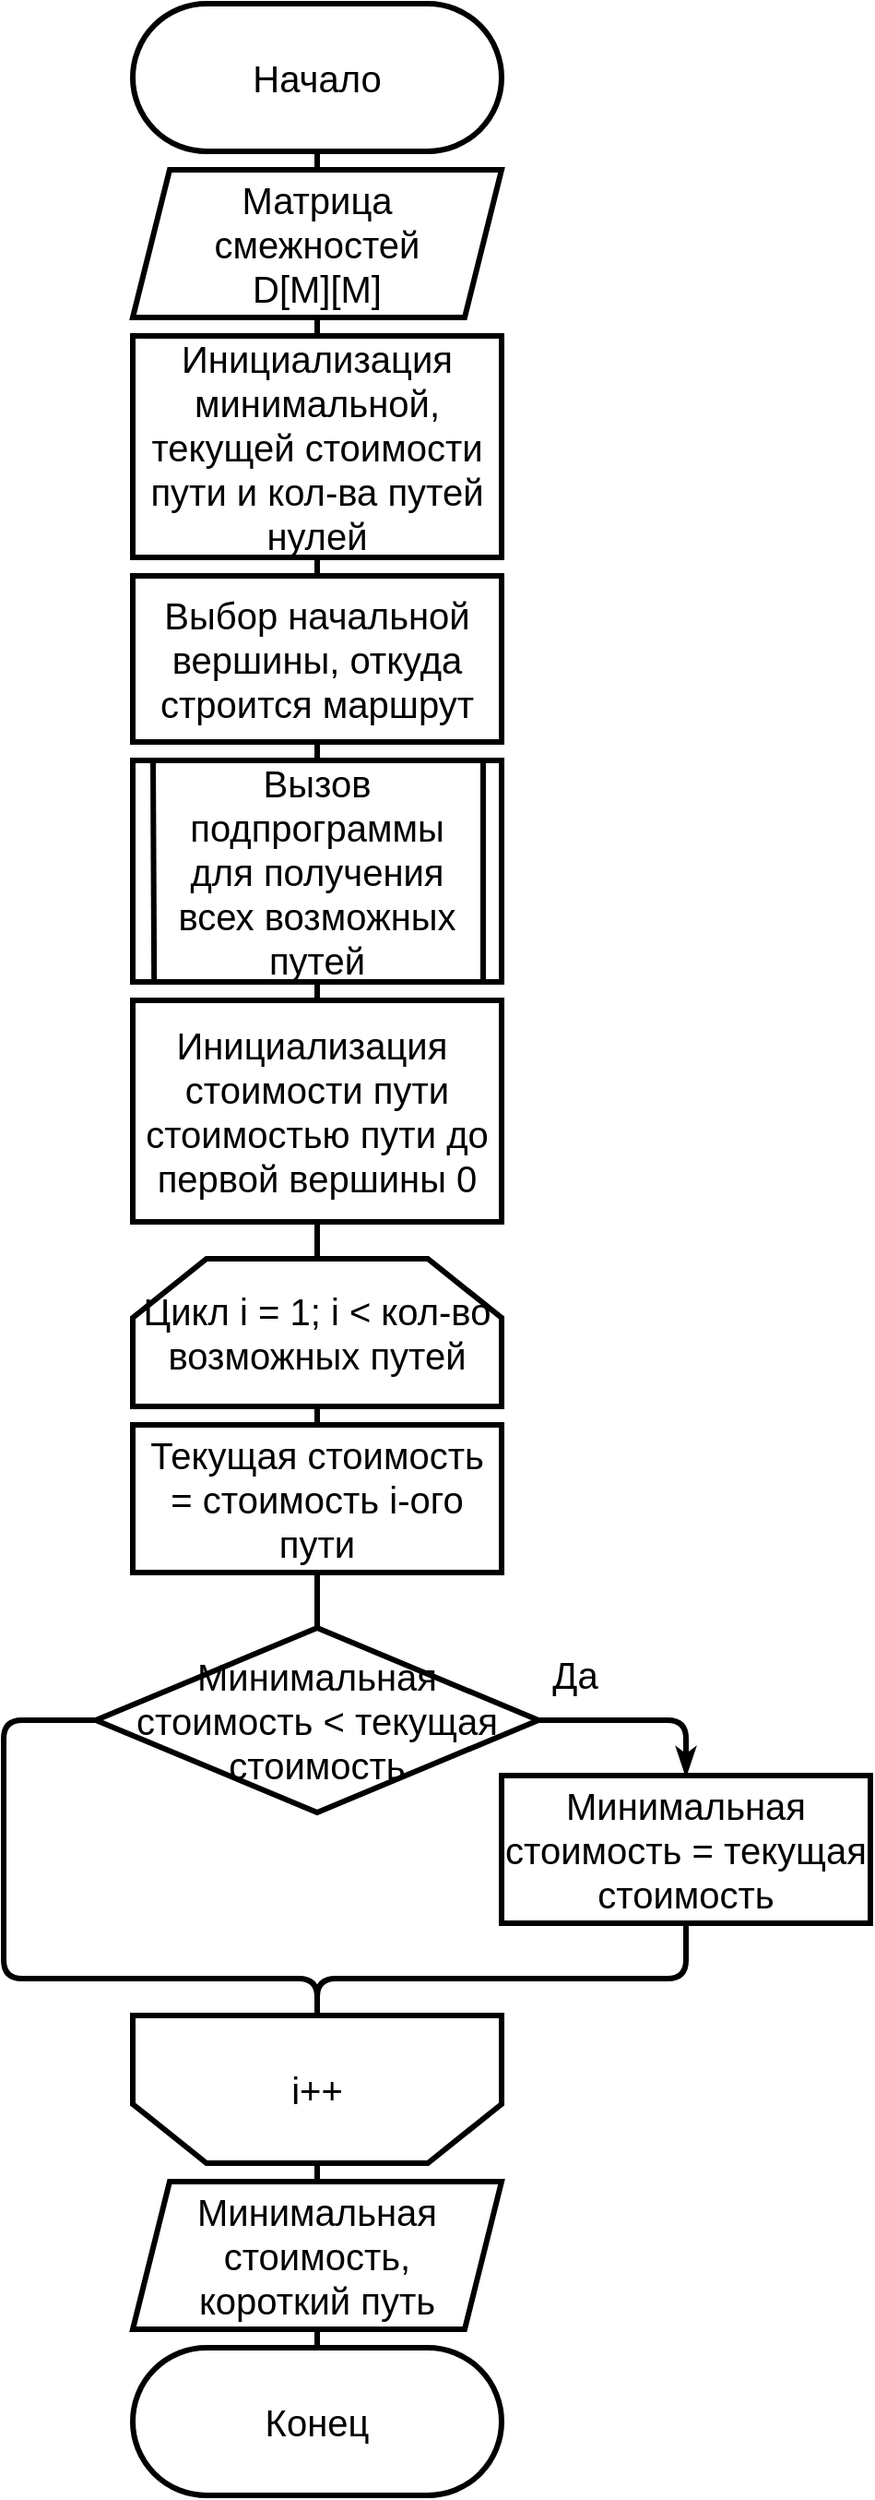 <mxfile>
    <diagram name="PoslAv" id="7ulJbNX_yPvanoYfNX1G">
        <mxGraphModel dx="1460" dy="1045" grid="1" gridSize="10" guides="1" tooltips="1" connect="1" arrows="1" fold="1" page="1" pageScale="1" pageWidth="827" pageHeight="1169" math="0" shadow="0">
            <root>
                <mxCell id="kp6pLIjXGNNMmy_xKE_i-0"/>
                <mxCell id="kp6pLIjXGNNMmy_xKE_i-1" parent="kp6pLIjXGNNMmy_xKE_i-0"/>
                <mxCell id="kp6pLIjXGNNMmy_xKE_i-2" style="edgeStyle=none;html=1;exitX=0.5;exitY=1;exitDx=0;exitDy=0;entryX=0.5;entryY=0;entryDx=0;entryDy=0;strokeWidth=3;endArrow=none;endFill=0;" parent="kp6pLIjXGNNMmy_xKE_i-1" source="kp6pLIjXGNNMmy_xKE_i-3" target="kp6pLIjXGNNMmy_xKE_i-6" edge="1">
                    <mxGeometry relative="1" as="geometry"/>
                </mxCell>
                <mxCell id="kp6pLIjXGNNMmy_xKE_i-3" value="&lt;font style=&quot;font-size: 20px&quot;&gt;Начало&lt;/font&gt;" style="rounded=1;whiteSpace=wrap;html=1;strokeWidth=3;arcSize=50;" parent="kp6pLIjXGNNMmy_xKE_i-1" vertex="1">
                    <mxGeometry x="90" y="30" width="200" height="80" as="geometry"/>
                </mxCell>
                <mxCell id="kp6pLIjXGNNMmy_xKE_i-4" value="&lt;font style=&quot;font-size: 20px&quot;&gt;Конец&lt;/font&gt;" style="rounded=1;whiteSpace=wrap;html=1;strokeWidth=3;arcSize=50;" parent="kp6pLIjXGNNMmy_xKE_i-1" vertex="1">
                    <mxGeometry x="90" y="1300" width="200" height="80" as="geometry"/>
                </mxCell>
                <mxCell id="kp6pLIjXGNNMmy_xKE_i-5" style="edgeStyle=none;html=1;exitX=0.5;exitY=1;exitDx=0;exitDy=0;endArrow=none;endFill=0;strokeWidth=3;" parent="kp6pLIjXGNNMmy_xKE_i-1" source="kp6pLIjXGNNMmy_xKE_i-6" edge="1">
                    <mxGeometry relative="1" as="geometry">
                        <mxPoint x="190" y="214" as="targetPoint"/>
                    </mxGeometry>
                </mxCell>
                <mxCell id="kp6pLIjXGNNMmy_xKE_i-6" value="&lt;span style=&quot;font-size: 20px&quot;&gt;Матрица смежностей&lt;br&gt;D[M][M]&lt;/span&gt;" style="shape=parallelogram;perimeter=parallelogramPerimeter;whiteSpace=wrap;html=1;fixedSize=1;strokeWidth=3;" parent="kp6pLIjXGNNMmy_xKE_i-1" vertex="1">
                    <mxGeometry x="90" y="120" width="200" height="80" as="geometry"/>
                </mxCell>
                <mxCell id="1GrA9ux8_eHwMuUke70H-17" style="edgeStyle=none;html=1;exitX=0.5;exitY=0;exitDx=0;exitDy=0;entryX=0.5;entryY=1;entryDx=0;entryDy=0;fontSize=20;endArrow=none;endFill=0;strokeWidth=3;" edge="1" parent="kp6pLIjXGNNMmy_xKE_i-1" source="kp6pLIjXGNNMmy_xKE_i-8" target="kp6pLIjXGNNMmy_xKE_i-10">
                    <mxGeometry relative="1" as="geometry"/>
                </mxCell>
                <mxCell id="kp6pLIjXGNNMmy_xKE_i-8" value="&lt;span style=&quot;font-size: 20px&quot;&gt;Текущая стоимость = стоимость i-ого пути&lt;/span&gt;" style="rounded=0;whiteSpace=wrap;html=1;strokeWidth=3;" parent="kp6pLIjXGNNMmy_xKE_i-1" vertex="1">
                    <mxGeometry x="90" y="800" width="200" height="80" as="geometry"/>
                </mxCell>
                <mxCell id="1GrA9ux8_eHwMuUke70H-10" style="edgeStyle=none;html=1;exitX=0.5;exitY=0;exitDx=0;exitDy=0;entryX=0.5;entryY=1;entryDx=0;entryDy=0;fontSize=20;strokeWidth=3;endArrow=none;endFill=0;" edge="1" parent="kp6pLIjXGNNMmy_xKE_i-1" source="kp6pLIjXGNNMmy_xKE_i-10" target="1GrA9ux8_eHwMuUke70H-7">
                    <mxGeometry relative="1" as="geometry"/>
                </mxCell>
                <mxCell id="kp6pLIjXGNNMmy_xKE_i-10" value="&lt;font style=&quot;font-size: 20px&quot;&gt;Цикл i = 1; i &amp;lt; кол-во возможных путей&lt;br&gt;&lt;/font&gt;" style="shape=loopLimit;whiteSpace=wrap;html=1;strokeWidth=3;size=40;" parent="kp6pLIjXGNNMmy_xKE_i-1" vertex="1">
                    <mxGeometry x="90" y="710" width="200" height="80" as="geometry"/>
                </mxCell>
                <mxCell id="kp6pLIjXGNNMmy_xKE_i-15" style="edgeStyle=none;html=1;exitX=0.5;exitY=1;exitDx=0;exitDy=0;entryX=0.5;entryY=0;entryDx=0;entryDy=0;endArrow=none;endFill=0;strokeWidth=3;" parent="kp6pLIjXGNNMmy_xKE_i-1" source="kp6pLIjXGNNMmy_xKE_i-16" target="kp6pLIjXGNNMmy_xKE_i-4" edge="1">
                    <mxGeometry relative="1" as="geometry"/>
                </mxCell>
                <mxCell id="kp6pLIjXGNNMmy_xKE_i-16" value="&lt;span style=&quot;font-size: 20px&quot;&gt;Минимальная стоимость,&lt;br&gt;короткий путь&lt;/span&gt;" style="shape=parallelogram;perimeter=parallelogramPerimeter;whiteSpace=wrap;html=1;fixedSize=1;strokeWidth=3;" parent="kp6pLIjXGNNMmy_xKE_i-1" vertex="1">
                    <mxGeometry x="90" y="1210" width="200" height="80" as="geometry"/>
                </mxCell>
                <mxCell id="kp6pLIjXGNNMmy_xKE_i-21" style="edgeStyle=none;html=1;exitX=0.5;exitY=0;exitDx=0;exitDy=0;endArrow=none;endFill=0;strokeWidth=3;" parent="kp6pLIjXGNNMmy_xKE_i-1" source="kp6pLIjXGNNMmy_xKE_i-22" edge="1" target="kp6pLIjXGNNMmy_xKE_i-16">
                    <mxGeometry relative="1" as="geometry">
                        <mxPoint x="190" y="1210.0" as="targetPoint"/>
                    </mxGeometry>
                </mxCell>
                <mxCell id="kp6pLIjXGNNMmy_xKE_i-22" value="&lt;font style=&quot;font-size: 20px&quot;&gt;&lt;br&gt;&lt;/font&gt;" style="shape=loopLimit;whiteSpace=wrap;html=1;strokeWidth=3;size=40;rotation=-180;" parent="kp6pLIjXGNNMmy_xKE_i-1" vertex="1">
                    <mxGeometry x="90" y="1120" width="200" height="80" as="geometry"/>
                </mxCell>
                <mxCell id="kp6pLIjXGNNMmy_xKE_i-23" value="&lt;font style=&quot;font-size: 20px&quot;&gt;i++&lt;/font&gt;" style="text;html=1;strokeColor=none;fillColor=none;align=center;verticalAlign=middle;whiteSpace=wrap;rounded=0;" parent="kp6pLIjXGNNMmy_xKE_i-1" vertex="1">
                    <mxGeometry x="170" y="1150" width="40" height="20" as="geometry"/>
                </mxCell>
                <mxCell id="kp6pLIjXGNNMmy_xKE_i-26" value="&lt;font style=&quot;font-size: 20px&quot;&gt;Инициализация минимальной, текущей стоимости пути и кол-ва путей нулей&lt;/font&gt;" style="rounded=0;whiteSpace=wrap;html=1;strokeWidth=3;" parent="kp6pLIjXGNNMmy_xKE_i-1" vertex="1">
                    <mxGeometry x="90" y="210" width="200" height="120" as="geometry"/>
                </mxCell>
                <mxCell id="1GrA9ux8_eHwMuUke70H-21" style="edgeStyle=none;html=1;exitX=0.5;exitY=1;exitDx=0;exitDy=0;fontSize=20;endArrow=none;endFill=0;strokeWidth=3;entryX=0.5;entryY=1;entryDx=0;entryDy=0;" edge="1" parent="kp6pLIjXGNNMmy_xKE_i-1" source="kp6pLIjXGNNMmy_xKE_i-28" target="kp6pLIjXGNNMmy_xKE_i-22">
                    <mxGeometry relative="1" as="geometry">
                        <mxPoint x="190" y="1100" as="targetPoint"/>
                        <Array as="points">
                            <mxPoint x="390" y="1100"/>
                            <mxPoint x="190" y="1100"/>
                        </Array>
                    </mxGeometry>
                </mxCell>
                <mxCell id="kp6pLIjXGNNMmy_xKE_i-28" value="&lt;span style=&quot;font-size: 20px&quot;&gt;Минимальная стоимость = текущая стоимость&lt;br&gt;&lt;/span&gt;" style="rounded=0;whiteSpace=wrap;html=1;strokeWidth=3;" parent="kp6pLIjXGNNMmy_xKE_i-1" vertex="1">
                    <mxGeometry x="290" y="990" width="200" height="80" as="geometry"/>
                </mxCell>
                <mxCell id="1GrA9ux8_eHwMuUke70H-11" style="edgeStyle=none;html=1;exitX=0.5;exitY=0;exitDx=0;exitDy=0;entryX=0.5;entryY=1;entryDx=0;entryDy=0;fontSize=20;endArrow=none;endFill=0;strokeWidth=3;" edge="1" parent="kp6pLIjXGNNMmy_xKE_i-1" source="1GrA9ux8_eHwMuUke70H-0" target="kp6pLIjXGNNMmy_xKE_i-26">
                    <mxGeometry relative="1" as="geometry"/>
                </mxCell>
                <mxCell id="1GrA9ux8_eHwMuUke70H-12" style="edgeStyle=none;html=1;exitX=0.5;exitY=1;exitDx=0;exitDy=0;entryX=0.5;entryY=0;entryDx=0;entryDy=0;fontSize=20;endArrow=none;endFill=0;strokeWidth=3;" edge="1" parent="kp6pLIjXGNNMmy_xKE_i-1" source="1GrA9ux8_eHwMuUke70H-0" target="1GrA9ux8_eHwMuUke70H-1">
                    <mxGeometry relative="1" as="geometry"/>
                </mxCell>
                <mxCell id="1GrA9ux8_eHwMuUke70H-0" value="&lt;font style=&quot;font-size: 20px&quot;&gt;Выбор начальной вершины, откуда строится маршрут&lt;/font&gt;" style="rounded=0;whiteSpace=wrap;html=1;strokeWidth=3;" vertex="1" parent="kp6pLIjXGNNMmy_xKE_i-1">
                    <mxGeometry x="90" y="340" width="200" height="90" as="geometry"/>
                </mxCell>
                <mxCell id="1GrA9ux8_eHwMuUke70H-6" value="" style="group" vertex="1" connectable="0" parent="kp6pLIjXGNNMmy_xKE_i-1">
                    <mxGeometry x="90" y="440" width="200" height="120" as="geometry"/>
                </mxCell>
                <mxCell id="1GrA9ux8_eHwMuUke70H-1" value="&lt;font style=&quot;font-size: 20px&quot;&gt;Вызов подпрограммы &lt;br&gt;для получения &lt;br&gt;всех возможных путей&lt;br&gt;&lt;/font&gt;" style="rounded=0;whiteSpace=wrap;html=1;strokeWidth=3;" vertex="1" parent="1GrA9ux8_eHwMuUke70H-6">
                    <mxGeometry width="200" height="120" as="geometry"/>
                </mxCell>
                <mxCell id="1GrA9ux8_eHwMuUke70H-3" value="" style="endArrow=none;html=1;fontSize=20;strokeWidth=3;exitX=0.95;exitY=1.008;exitDx=0;exitDy=0;exitPerimeter=0;" edge="1" parent="1GrA9ux8_eHwMuUke70H-6" source="1GrA9ux8_eHwMuUke70H-1">
                    <mxGeometry width="50" height="50" relative="1" as="geometry">
                        <mxPoint x="190" y="95.5" as="sourcePoint"/>
                        <mxPoint x="190" as="targetPoint"/>
                    </mxGeometry>
                </mxCell>
                <mxCell id="1GrA9ux8_eHwMuUke70H-4" value="" style="endArrow=none;html=1;fontSize=20;strokeWidth=3;exitX=0.058;exitY=1.004;exitDx=0;exitDy=0;exitPerimeter=0;" edge="1" parent="1GrA9ux8_eHwMuUke70H-6" source="1GrA9ux8_eHwMuUke70H-1">
                    <mxGeometry width="50" height="50" relative="1" as="geometry">
                        <mxPoint x="10.0" y="116.78" as="sourcePoint"/>
                        <mxPoint x="11" as="targetPoint"/>
                    </mxGeometry>
                </mxCell>
                <mxCell id="1GrA9ux8_eHwMuUke70H-7" value="&lt;font style=&quot;font-size: 20px&quot;&gt;Инициализация&amp;nbsp; стоимости пути стоимостью пути до первой вершины 0&lt;/font&gt;" style="rounded=0;whiteSpace=wrap;html=1;strokeWidth=3;" vertex="1" parent="kp6pLIjXGNNMmy_xKE_i-1">
                    <mxGeometry x="90" y="570" width="200" height="120" as="geometry"/>
                </mxCell>
                <mxCell id="1GrA9ux8_eHwMuUke70H-13" style="edgeStyle=none;html=1;exitX=0.5;exitY=1;exitDx=0;exitDy=0;entryX=0.5;entryY=0;entryDx=0;entryDy=0;fontSize=20;endArrow=none;endFill=0;strokeWidth=3;" edge="1" parent="kp6pLIjXGNNMmy_xKE_i-1" source="1GrA9ux8_eHwMuUke70H-1" target="1GrA9ux8_eHwMuUke70H-7">
                    <mxGeometry relative="1" as="geometry"/>
                </mxCell>
                <mxCell id="1GrA9ux8_eHwMuUke70H-19" style="edgeStyle=none;html=1;exitX=1;exitY=0.5;exitDx=0;exitDy=0;entryX=0.5;entryY=0;entryDx=0;entryDy=0;fontSize=20;endArrow=classicThin;endFill=1;strokeWidth=3;" edge="1" parent="kp6pLIjXGNNMmy_xKE_i-1" source="1GrA9ux8_eHwMuUke70H-14" target="kp6pLIjXGNNMmy_xKE_i-28">
                    <mxGeometry relative="1" as="geometry">
                        <Array as="points">
                            <mxPoint x="390" y="960"/>
                        </Array>
                    </mxGeometry>
                </mxCell>
                <mxCell id="1GrA9ux8_eHwMuUke70H-20" style="edgeStyle=none;html=1;exitX=0;exitY=0.5;exitDx=0;exitDy=0;fontSize=20;endArrow=none;endFill=0;strokeWidth=3;entryX=0.5;entryY=1;entryDx=0;entryDy=0;" edge="1" parent="kp6pLIjXGNNMmy_xKE_i-1" source="1GrA9ux8_eHwMuUke70H-14" target="kp6pLIjXGNNMmy_xKE_i-22">
                    <mxGeometry relative="1" as="geometry">
                        <mxPoint x="190" y="1080" as="targetPoint"/>
                        <Array as="points">
                            <mxPoint x="20" y="960"/>
                            <mxPoint x="20" y="1100"/>
                            <mxPoint x="190" y="1100"/>
                        </Array>
                    </mxGeometry>
                </mxCell>
                <mxCell id="1GrA9ux8_eHwMuUke70H-23" style="edgeStyle=none;html=1;exitX=0.5;exitY=0;exitDx=0;exitDy=0;entryX=0.5;entryY=1;entryDx=0;entryDy=0;fontSize=20;endArrow=none;endFill=0;strokeWidth=3;" edge="1" parent="kp6pLIjXGNNMmy_xKE_i-1" source="1GrA9ux8_eHwMuUke70H-14" target="kp6pLIjXGNNMmy_xKE_i-8">
                    <mxGeometry relative="1" as="geometry"/>
                </mxCell>
                <mxCell id="1GrA9ux8_eHwMuUke70H-14" value="&lt;span&gt;Минимальная &lt;br&gt;стоимость &amp;lt; текущая стоимость&lt;/span&gt;" style="rhombus;whiteSpace=wrap;html=1;fontSize=20;strokeWidth=3;" vertex="1" parent="kp6pLIjXGNNMmy_xKE_i-1">
                    <mxGeometry x="70" y="910" width="240" height="100" as="geometry"/>
                </mxCell>
                <mxCell id="1GrA9ux8_eHwMuUke70H-22" value="Да" style="text;html=1;strokeColor=none;fillColor=none;align=center;verticalAlign=middle;whiteSpace=wrap;rounded=0;fontSize=20;" vertex="1" parent="kp6pLIjXGNNMmy_xKE_i-1">
                    <mxGeometry x="300" y="920" width="60" height="30" as="geometry"/>
                </mxCell>
            </root>
        </mxGraphModel>
    </diagram>
    <diagram name="Myravs" id="b8go124XqZGO7kMyhp2V">
        <mxGraphModel dx="1460" dy="1045" grid="1" gridSize="10" guides="1" tooltips="1" connect="1" arrows="1" fold="1" page="1" pageScale="1" pageWidth="827" pageHeight="1169" math="0" shadow="0">
            <root>
                <mxCell id="LENq8GOz1p6ndR6-8FsJ-0"/>
                <mxCell id="LENq8GOz1p6ndR6-8FsJ-1" parent="LENq8GOz1p6ndR6-8FsJ-0"/>
                <mxCell id="LENq8GOz1p6ndR6-8FsJ-2" style="edgeStyle=none;html=1;exitX=0.5;exitY=1;exitDx=0;exitDy=0;entryX=0.5;entryY=0;entryDx=0;entryDy=0;strokeWidth=3;endArrow=none;endFill=0;" edge="1" parent="LENq8GOz1p6ndR6-8FsJ-1" source="LENq8GOz1p6ndR6-8FsJ-3" target="LENq8GOz1p6ndR6-8FsJ-6">
                    <mxGeometry relative="1" as="geometry"/>
                </mxCell>
                <mxCell id="LENq8GOz1p6ndR6-8FsJ-3" value="&lt;font style=&quot;font-size: 20px&quot;&gt;Начало&lt;/font&gt;" style="rounded=1;whiteSpace=wrap;html=1;strokeWidth=3;arcSize=50;" vertex="1" parent="LENq8GOz1p6ndR6-8FsJ-1">
                    <mxGeometry x="90" y="30" width="200" height="80" as="geometry"/>
                </mxCell>
                <mxCell id="LENq8GOz1p6ndR6-8FsJ-4" value="&lt;font style=&quot;font-size: 20px&quot;&gt;Конец&lt;/font&gt;" style="rounded=1;whiteSpace=wrap;html=1;strokeWidth=3;arcSize=50;" vertex="1" parent="LENq8GOz1p6ndR6-8FsJ-1">
                    <mxGeometry x="90" y="1690" width="200" height="80" as="geometry"/>
                </mxCell>
                <mxCell id="LENq8GOz1p6ndR6-8FsJ-41" style="edgeStyle=none;html=1;exitX=0.5;exitY=1;exitDx=0;exitDy=0;entryX=0.5;entryY=0;entryDx=0;entryDy=0;fontSize=20;endArrow=none;endFill=0;strokeWidth=3;" edge="1" parent="LENq8GOz1p6ndR6-8FsJ-1" source="LENq8GOz1p6ndR6-8FsJ-6" target="LENq8GOz1p6ndR6-8FsJ-23">
                    <mxGeometry relative="1" as="geometry"/>
                </mxCell>
                <mxCell id="LENq8GOz1p6ndR6-8FsJ-6" value="&lt;span style=&quot;font-size: 20px&quot;&gt;Матрица смежностей&lt;br&gt;D[M][M]&lt;/span&gt;" style="shape=parallelogram;perimeter=parallelogramPerimeter;whiteSpace=wrap;html=1;fixedSize=1;strokeWidth=3;" vertex="1" parent="LENq8GOz1p6ndR6-8FsJ-1">
                    <mxGeometry x="90" y="120" width="200" height="80" as="geometry"/>
                </mxCell>
                <mxCell id="LENq8GOz1p6ndR6-8FsJ-72" style="edgeStyle=none;html=1;exitX=0.5;exitY=1;exitDx=0;exitDy=0;fontSize=20;endArrow=none;endFill=0;strokeWidth=3;" edge="1" parent="LENq8GOz1p6ndR6-8FsJ-1" source="LENq8GOz1p6ndR6-8FsJ-10" target="LENq8GOz1p6ndR6-8FsJ-58">
                    <mxGeometry relative="1" as="geometry"/>
                </mxCell>
                <mxCell id="LENq8GOz1p6ndR6-8FsJ-10" value="&lt;font style=&quot;font-size: 20px&quot;&gt;Цикл j=0;j&amp;lt; &lt;br&gt;(кол-во городов-1)&lt;br&gt;&lt;/font&gt;" style="shape=loopLimit;whiteSpace=wrap;html=1;strokeWidth=3;size=40;" vertex="1" parent="LENq8GOz1p6ndR6-8FsJ-1">
                    <mxGeometry x="90" y="650" width="200" height="80" as="geometry"/>
                </mxCell>
                <mxCell id="LENq8GOz1p6ndR6-8FsJ-11" style="edgeStyle=none;html=1;exitX=0.5;exitY=1;exitDx=0;exitDy=0;entryX=0.5;entryY=0;entryDx=0;entryDy=0;endArrow=none;endFill=0;strokeWidth=3;" edge="1" parent="LENq8GOz1p6ndR6-8FsJ-1" source="LENq8GOz1p6ndR6-8FsJ-12" target="LENq8GOz1p6ndR6-8FsJ-4">
                    <mxGeometry relative="1" as="geometry"/>
                </mxCell>
                <mxCell id="LENq8GOz1p6ndR6-8FsJ-12" value="&lt;span style=&quot;font-size: 20px&quot;&gt;Минимальная стоимость,&lt;br&gt;короткий путь&lt;/span&gt;" style="shape=parallelogram;perimeter=parallelogramPerimeter;whiteSpace=wrap;html=1;fixedSize=1;strokeWidth=3;" vertex="1" parent="LENq8GOz1p6ndR6-8FsJ-1">
                    <mxGeometry x="90" y="1600" width="200" height="80" as="geometry"/>
                </mxCell>
                <mxCell id="LENq8GOz1p6ndR6-8FsJ-13" style="edgeStyle=none;html=1;exitX=0.5;exitY=0;exitDx=0;exitDy=0;endArrow=none;endFill=0;strokeWidth=3;" edge="1" parent="LENq8GOz1p6ndR6-8FsJ-1" source="LENq8GOz1p6ndR6-8FsJ-14" target="LENq8GOz1p6ndR6-8FsJ-12">
                    <mxGeometry relative="1" as="geometry">
                        <mxPoint x="190" y="1380.0" as="targetPoint"/>
                    </mxGeometry>
                </mxCell>
                <mxCell id="LENq8GOz1p6ndR6-8FsJ-14" value="&lt;font style=&quot;font-size: 20px&quot;&gt;&lt;br&gt;&lt;/font&gt;" style="shape=loopLimit;whiteSpace=wrap;html=1;strokeWidth=3;size=40;rotation=-180;" vertex="1" parent="LENq8GOz1p6ndR6-8FsJ-1">
                    <mxGeometry x="90" y="1290" width="200" height="80" as="geometry"/>
                </mxCell>
                <mxCell id="LENq8GOz1p6ndR6-8FsJ-15" value="&lt;font style=&quot;font-size: 20px&quot;&gt;k++&lt;/font&gt;" style="text;html=1;strokeColor=none;fillColor=none;align=center;verticalAlign=middle;whiteSpace=wrap;rounded=0;" vertex="1" parent="LENq8GOz1p6ndR6-8FsJ-1">
                    <mxGeometry x="170" y="1320" width="40" height="20" as="geometry"/>
                </mxCell>
                <mxCell id="LENq8GOz1p6ndR6-8FsJ-82" style="edgeStyle=none;html=1;exitX=0.5;exitY=1;exitDx=0;exitDy=0;entryX=0.5;entryY=1;entryDx=0;entryDy=0;fontSize=20;endArrow=none;endFill=0;strokeWidth=3;" edge="1" parent="LENq8GOz1p6ndR6-8FsJ-1" source="LENq8GOz1p6ndR6-8FsJ-18" target="LENq8GOz1p6ndR6-8FsJ-14">
                    <mxGeometry relative="1" as="geometry">
                        <Array as="points">
                            <mxPoint x="390" y="1280"/>
                            <mxPoint x="190" y="1280"/>
                        </Array>
                    </mxGeometry>
                </mxCell>
                <mxCell id="LENq8GOz1p6ndR6-8FsJ-18" value="&lt;span style=&quot;font-size: 20px&quot;&gt;Минимальная стоимость = текущая стоимость&lt;br&gt;&lt;/span&gt;" style="rounded=0;whiteSpace=wrap;html=1;strokeWidth=3;" vertex="1" parent="LENq8GOz1p6ndR6-8FsJ-1">
                    <mxGeometry x="290" y="1170" width="200" height="80" as="geometry"/>
                </mxCell>
                <mxCell id="LENq8GOz1p6ndR6-8FsJ-22" value="" style="group" vertex="1" connectable="0" parent="LENq8GOz1p6ndR6-8FsJ-1">
                    <mxGeometry x="90" y="210" width="200" height="120" as="geometry"/>
                </mxCell>
                <mxCell id="LENq8GOz1p6ndR6-8FsJ-23" value="&lt;font style=&quot;font-size: 20px&quot;&gt;Вызов подпрограммы &lt;br&gt;инициализации среды (alpha, betta, p, q, Tao(феромон))&lt;br&gt;&lt;/font&gt;" style="rounded=0;whiteSpace=wrap;html=1;strokeWidth=3;" vertex="1" parent="LENq8GOz1p6ndR6-8FsJ-22">
                    <mxGeometry width="200" height="120" as="geometry"/>
                </mxCell>
                <mxCell id="LENq8GOz1p6ndR6-8FsJ-24" value="" style="endArrow=none;html=1;fontSize=20;strokeWidth=3;exitX=0.95;exitY=1.008;exitDx=0;exitDy=0;exitPerimeter=0;" edge="1" parent="LENq8GOz1p6ndR6-8FsJ-22" source="LENq8GOz1p6ndR6-8FsJ-23">
                    <mxGeometry width="50" height="50" relative="1" as="geometry">
                        <mxPoint x="190" y="95.5" as="sourcePoint"/>
                        <mxPoint x="190" as="targetPoint"/>
                    </mxGeometry>
                </mxCell>
                <mxCell id="LENq8GOz1p6ndR6-8FsJ-25" value="" style="endArrow=none;html=1;fontSize=20;strokeWidth=3;exitX=0.058;exitY=1.004;exitDx=0;exitDy=0;exitPerimeter=0;" edge="1" parent="LENq8GOz1p6ndR6-8FsJ-22" source="LENq8GOz1p6ndR6-8FsJ-23">
                    <mxGeometry width="50" height="50" relative="1" as="geometry">
                        <mxPoint x="10.0" y="116.78" as="sourcePoint"/>
                        <mxPoint x="11" as="targetPoint"/>
                    </mxGeometry>
                </mxCell>
                <mxCell id="LENq8GOz1p6ndR6-8FsJ-30" style="edgeStyle=none;html=1;exitX=0.5;exitY=0;exitDx=0;exitDy=0;entryX=0.5;entryY=1;entryDx=0;entryDy=0;fontSize=20;endArrow=none;endFill=0;strokeWidth=3;" edge="1" parent="LENq8GOz1p6ndR6-8FsJ-1" source="LENq8GOz1p6ndR6-8FsJ-31">
                    <mxGeometry relative="1" as="geometry">
                        <mxPoint x="190" y="1080" as="targetPoint"/>
                    </mxGeometry>
                </mxCell>
                <mxCell id="LENq8GOz1p6ndR6-8FsJ-81" style="edgeStyle=none;html=1;exitX=1;exitY=0.5;exitDx=0;exitDy=0;entryX=0.5;entryY=0;entryDx=0;entryDy=0;fontSize=20;endArrow=none;endFill=0;strokeWidth=3;" edge="1" parent="LENq8GOz1p6ndR6-8FsJ-1" source="LENq8GOz1p6ndR6-8FsJ-31" target="LENq8GOz1p6ndR6-8FsJ-18">
                    <mxGeometry relative="1" as="geometry">
                        <Array as="points">
                            <mxPoint x="390" y="1140"/>
                        </Array>
                    </mxGeometry>
                </mxCell>
                <mxCell id="LENq8GOz1p6ndR6-8FsJ-83" style="edgeStyle=none;html=1;exitX=0;exitY=0.5;exitDx=0;exitDy=0;entryX=0.5;entryY=1;entryDx=0;entryDy=0;fontSize=20;endArrow=none;endFill=0;strokeWidth=3;" edge="1" parent="LENq8GOz1p6ndR6-8FsJ-1" source="LENq8GOz1p6ndR6-8FsJ-31" target="LENq8GOz1p6ndR6-8FsJ-14">
                    <mxGeometry relative="1" as="geometry">
                        <Array as="points">
                            <mxPoint x="40" y="1140"/>
                            <mxPoint x="40" y="1280"/>
                            <mxPoint x="190" y="1280"/>
                        </Array>
                    </mxGeometry>
                </mxCell>
                <mxCell id="LENq8GOz1p6ndR6-8FsJ-31" value="&lt;span&gt;Минимальная &lt;br&gt;стоимость &amp;lt; текущая стоимость&lt;/span&gt;" style="rhombus;whiteSpace=wrap;html=1;fontSize=20;strokeWidth=3;" vertex="1" parent="LENq8GOz1p6ndR6-8FsJ-1">
                    <mxGeometry x="70" y="1090" width="240" height="100" as="geometry"/>
                </mxCell>
                <mxCell id="LENq8GOz1p6ndR6-8FsJ-32" value="Да" style="text;html=1;strokeColor=none;fillColor=none;align=center;verticalAlign=middle;whiteSpace=wrap;rounded=0;fontSize=20;" vertex="1" parent="LENq8GOz1p6ndR6-8FsJ-1">
                    <mxGeometry x="300" y="1100" width="60" height="30" as="geometry"/>
                </mxCell>
                <mxCell id="LENq8GOz1p6ndR6-8FsJ-33" value="" style="group" vertex="1" connectable="0" parent="LENq8GOz1p6ndR6-8FsJ-1">
                    <mxGeometry x="90" y="430" width="200" height="120" as="geometry"/>
                </mxCell>
                <mxCell id="LENq8GOz1p6ndR6-8FsJ-34" value="&lt;font style=&quot;font-size: 20px&quot;&gt;Вызов подпрограммы &lt;br&gt;инициализации муравьев&lt;br&gt;&lt;/font&gt;" style="rounded=0;whiteSpace=wrap;html=1;strokeWidth=3;" vertex="1" parent="LENq8GOz1p6ndR6-8FsJ-33">
                    <mxGeometry width="200" height="120" as="geometry"/>
                </mxCell>
                <mxCell id="LENq8GOz1p6ndR6-8FsJ-35" value="" style="endArrow=none;html=1;fontSize=20;strokeWidth=3;exitX=0.95;exitY=1.008;exitDx=0;exitDy=0;exitPerimeter=0;" edge="1" parent="LENq8GOz1p6ndR6-8FsJ-33" source="LENq8GOz1p6ndR6-8FsJ-34">
                    <mxGeometry width="50" height="50" relative="1" as="geometry">
                        <mxPoint x="190" y="95.5" as="sourcePoint"/>
                        <mxPoint x="190" as="targetPoint"/>
                    </mxGeometry>
                </mxCell>
                <mxCell id="LENq8GOz1p6ndR6-8FsJ-36" value="" style="endArrow=none;html=1;fontSize=20;strokeWidth=3;exitX=0.058;exitY=1.004;exitDx=0;exitDy=0;exitPerimeter=0;" edge="1" parent="LENq8GOz1p6ndR6-8FsJ-33" source="LENq8GOz1p6ndR6-8FsJ-34">
                    <mxGeometry width="50" height="50" relative="1" as="geometry">
                        <mxPoint x="10.0" y="116.78" as="sourcePoint"/>
                        <mxPoint x="11" as="targetPoint"/>
                    </mxGeometry>
                </mxCell>
                <mxCell id="LENq8GOz1p6ndR6-8FsJ-42" value="&lt;font style=&quot;font-size: 20px&quot;&gt;Цикл i=0;i&amp;lt;days_count&lt;br&gt;&lt;/font&gt;" style="shape=loopLimit;whiteSpace=wrap;html=1;strokeWidth=3;size=40;" vertex="1" parent="LENq8GOz1p6ndR6-8FsJ-1">
                    <mxGeometry x="90" y="340" width="200" height="80" as="geometry"/>
                </mxCell>
                <mxCell id="LENq8GOz1p6ndR6-8FsJ-57" value="" style="group" vertex="1" connectable="0" parent="LENq8GOz1p6ndR6-8FsJ-1">
                    <mxGeometry x="90" y="740" width="200" height="120" as="geometry"/>
                </mxCell>
                <mxCell id="LENq8GOz1p6ndR6-8FsJ-58" value="&lt;font style=&quot;font-size: 20px&quot;&gt;Вызов подпрограммы &lt;br&gt;выбора&lt;br&gt;следующего&lt;br&gt;города&lt;br&gt;&lt;/font&gt;" style="rounded=0;whiteSpace=wrap;html=1;strokeWidth=3;" vertex="1" parent="LENq8GOz1p6ndR6-8FsJ-57">
                    <mxGeometry width="200" height="120" as="geometry"/>
                </mxCell>
                <mxCell id="LENq8GOz1p6ndR6-8FsJ-59" value="" style="endArrow=none;html=1;fontSize=20;strokeWidth=3;exitX=0.95;exitY=1.008;exitDx=0;exitDy=0;exitPerimeter=0;" edge="1" parent="LENq8GOz1p6ndR6-8FsJ-57" source="LENq8GOz1p6ndR6-8FsJ-58">
                    <mxGeometry width="50" height="50" relative="1" as="geometry">
                        <mxPoint x="190" y="95.5" as="sourcePoint"/>
                        <mxPoint x="190" as="targetPoint"/>
                    </mxGeometry>
                </mxCell>
                <mxCell id="LENq8GOz1p6ndR6-8FsJ-60" value="" style="endArrow=none;html=1;fontSize=20;strokeWidth=3;exitX=0.058;exitY=1.004;exitDx=0;exitDy=0;exitPerimeter=0;" edge="1" parent="LENq8GOz1p6ndR6-8FsJ-57" source="LENq8GOz1p6ndR6-8FsJ-58">
                    <mxGeometry width="50" height="50" relative="1" as="geometry">
                        <mxPoint x="10.0" y="116.78" as="sourcePoint"/>
                        <mxPoint x="11" as="targetPoint"/>
                    </mxGeometry>
                </mxCell>
                <mxCell id="LENq8GOz1p6ndR6-8FsJ-65" style="edgeStyle=none;html=1;exitX=0.5;exitY=1;exitDx=0;exitDy=0;entryX=0.5;entryY=0;entryDx=0;entryDy=0;fontSize=20;endArrow=none;endFill=0;strokeWidth=3;" edge="1" parent="LENq8GOz1p6ndR6-8FsJ-1" source="LENq8GOz1p6ndR6-8FsJ-23" target="LENq8GOz1p6ndR6-8FsJ-42">
                    <mxGeometry relative="1" as="geometry"/>
                </mxCell>
                <mxCell id="LENq8GOz1p6ndR6-8FsJ-66" style="edgeStyle=none;html=1;exitX=0.5;exitY=0;exitDx=0;exitDy=0;entryX=0.5;entryY=1;entryDx=0;entryDy=0;fontSize=20;endArrow=none;endFill=0;strokeWidth=3;" edge="1" parent="LENq8GOz1p6ndR6-8FsJ-1" source="LENq8GOz1p6ndR6-8FsJ-34" target="LENq8GOz1p6ndR6-8FsJ-42">
                    <mxGeometry relative="1" as="geometry"/>
                </mxCell>
                <mxCell id="LENq8GOz1p6ndR6-8FsJ-70" style="edgeStyle=none;html=1;exitX=0.5;exitY=0;exitDx=0;exitDy=0;fontSize=20;endArrow=none;endFill=0;strokeWidth=3;" edge="1" parent="LENq8GOz1p6ndR6-8FsJ-1" source="LENq8GOz1p6ndR6-8FsJ-68" target="LENq8GOz1p6ndR6-8FsJ-34">
                    <mxGeometry relative="1" as="geometry"/>
                </mxCell>
                <mxCell id="LENq8GOz1p6ndR6-8FsJ-71" style="edgeStyle=none;html=1;exitX=0.5;exitY=1;exitDx=0;exitDy=0;entryX=0.5;entryY=0;entryDx=0;entryDy=0;fontSize=20;endArrow=none;endFill=0;strokeWidth=3;" edge="1" parent="LENq8GOz1p6ndR6-8FsJ-1" target="LENq8GOz1p6ndR6-8FsJ-10">
                    <mxGeometry relative="1" as="geometry">
                        <mxPoint x="190" y="630" as="sourcePoint"/>
                    </mxGeometry>
                </mxCell>
                <mxCell id="LENq8GOz1p6ndR6-8FsJ-68" value="&lt;font style=&quot;font-size: 20px&quot;&gt;Цикл k=0;k&amp;lt; &lt;br&gt;(кол-во муравьев)&lt;br&gt;&lt;/font&gt;" style="shape=loopLimit;whiteSpace=wrap;html=1;strokeWidth=3;size=40;" vertex="1" parent="LENq8GOz1p6ndR6-8FsJ-1">
                    <mxGeometry x="90" y="560" width="200" height="80" as="geometry"/>
                </mxCell>
                <mxCell id="LENq8GOz1p6ndR6-8FsJ-78" style="edgeStyle=none;html=1;exitX=0.5;exitY=1;exitDx=0;exitDy=0;fontSize=20;endArrow=none;endFill=0;strokeWidth=3;" edge="1" parent="LENq8GOz1p6ndR6-8FsJ-1" source="LENq8GOz1p6ndR6-8FsJ-74" target="LENq8GOz1p6ndR6-8FsJ-58">
                    <mxGeometry relative="1" as="geometry"/>
                </mxCell>
                <mxCell id="LENq8GOz1p6ndR6-8FsJ-74" value="&lt;font style=&quot;font-size: 20px&quot;&gt;&lt;br&gt;&lt;/font&gt;" style="shape=loopLimit;whiteSpace=wrap;html=1;strokeWidth=3;size=40;rotation=-180;" vertex="1" parent="LENq8GOz1p6ndR6-8FsJ-1">
                    <mxGeometry x="90" y="870" width="200" height="80" as="geometry"/>
                </mxCell>
                <mxCell id="LENq8GOz1p6ndR6-8FsJ-75" value="&lt;font style=&quot;font-size: 20px&quot;&gt;j++&lt;/font&gt;" style="text;html=1;strokeColor=none;fillColor=none;align=center;verticalAlign=middle;whiteSpace=wrap;rounded=0;" vertex="1" parent="LENq8GOz1p6ndR6-8FsJ-1">
                    <mxGeometry x="170" y="900" width="40" height="20" as="geometry"/>
                </mxCell>
                <mxCell id="LENq8GOz1p6ndR6-8FsJ-79" style="edgeStyle=none;html=1;exitX=0.5;exitY=0;exitDx=0;exitDy=0;fontSize=20;endArrow=none;endFill=0;strokeWidth=3;" edge="1" parent="LENq8GOz1p6ndR6-8FsJ-1" target="LENq8GOz1p6ndR6-8FsJ-74">
                    <mxGeometry relative="1" as="geometry">
                        <mxPoint x="190" y="960" as="sourcePoint"/>
                    </mxGeometry>
                </mxCell>
                <mxCell id="LENq8GOz1p6ndR6-8FsJ-86" value="&lt;font style=&quot;font-size: 20px&quot;&gt;&lt;br&gt;&lt;/font&gt;" style="shape=loopLimit;whiteSpace=wrap;html=1;strokeWidth=3;size=40;rotation=-180;" vertex="1" parent="LENq8GOz1p6ndR6-8FsJ-1">
                    <mxGeometry x="90" y="1510" width="200" height="80" as="geometry"/>
                </mxCell>
                <mxCell id="LENq8GOz1p6ndR6-8FsJ-87" value="&lt;font style=&quot;font-size: 20px&quot;&gt;i++&lt;/font&gt;" style="text;html=1;strokeColor=none;fillColor=none;align=center;verticalAlign=middle;whiteSpace=wrap;rounded=0;" vertex="1" parent="LENq8GOz1p6ndR6-8FsJ-1">
                    <mxGeometry x="170" y="1540" width="40" height="20" as="geometry"/>
                </mxCell>
                <mxCell id="LENq8GOz1p6ndR6-8FsJ-88" value="" style="group" vertex="1" connectable="0" parent="LENq8GOz1p6ndR6-8FsJ-1">
                    <mxGeometry x="90" y="960" width="200" height="120" as="geometry"/>
                </mxCell>
                <mxCell id="LENq8GOz1p6ndR6-8FsJ-89" value="&lt;font style=&quot;font-size: 20px&quot;&gt;Вызов подпрограммы &lt;br&gt;добавления последнего&lt;br&gt;города&lt;br&gt;&lt;/font&gt;" style="rounded=0;whiteSpace=wrap;html=1;strokeWidth=3;" vertex="1" parent="LENq8GOz1p6ndR6-8FsJ-88">
                    <mxGeometry width="200" height="120" as="geometry"/>
                </mxCell>
                <mxCell id="LENq8GOz1p6ndR6-8FsJ-90" value="" style="endArrow=none;html=1;fontSize=20;strokeWidth=3;exitX=0.95;exitY=1.008;exitDx=0;exitDy=0;exitPerimeter=0;" edge="1" parent="LENq8GOz1p6ndR6-8FsJ-88" source="LENq8GOz1p6ndR6-8FsJ-89">
                    <mxGeometry width="50" height="50" relative="1" as="geometry">
                        <mxPoint x="190" y="95.5" as="sourcePoint"/>
                        <mxPoint x="190" as="targetPoint"/>
                    </mxGeometry>
                </mxCell>
                <mxCell id="LENq8GOz1p6ndR6-8FsJ-91" value="" style="endArrow=none;html=1;fontSize=20;strokeWidth=3;exitX=0.058;exitY=1.004;exitDx=0;exitDy=0;exitPerimeter=0;" edge="1" parent="LENq8GOz1p6ndR6-8FsJ-88" source="LENq8GOz1p6ndR6-8FsJ-89">
                    <mxGeometry width="50" height="50" relative="1" as="geometry">
                        <mxPoint x="10.0" y="116.78" as="sourcePoint"/>
                        <mxPoint x="11" as="targetPoint"/>
                    </mxGeometry>
                </mxCell>
                <mxCell id="LENq8GOz1p6ndR6-8FsJ-92" value="" style="group" vertex="1" connectable="0" parent="LENq8GOz1p6ndR6-8FsJ-1">
                    <mxGeometry x="90" y="1380" width="200" height="120" as="geometry"/>
                </mxCell>
                <mxCell id="LENq8GOz1p6ndR6-8FsJ-93" value="&lt;font style=&quot;font-size: 20px&quot;&gt;Вызов подпрограммы &lt;br&gt;пересчета ферамонов&lt;br&gt;&lt;/font&gt;" style="rounded=0;whiteSpace=wrap;html=1;strokeWidth=3;" vertex="1" parent="LENq8GOz1p6ndR6-8FsJ-92">
                    <mxGeometry width="200" height="120" as="geometry"/>
                </mxCell>
                <mxCell id="LENq8GOz1p6ndR6-8FsJ-94" value="" style="endArrow=none;html=1;fontSize=20;strokeWidth=3;exitX=0.95;exitY=1.008;exitDx=0;exitDy=0;exitPerimeter=0;" edge="1" parent="LENq8GOz1p6ndR6-8FsJ-92" source="LENq8GOz1p6ndR6-8FsJ-93">
                    <mxGeometry width="50" height="50" relative="1" as="geometry">
                        <mxPoint x="190" y="95.5" as="sourcePoint"/>
                        <mxPoint x="190" as="targetPoint"/>
                    </mxGeometry>
                </mxCell>
                <mxCell id="LENq8GOz1p6ndR6-8FsJ-95" value="" style="endArrow=none;html=1;fontSize=20;strokeWidth=3;exitX=0.058;exitY=1.004;exitDx=0;exitDy=0;exitPerimeter=0;" edge="1" parent="LENq8GOz1p6ndR6-8FsJ-92" source="LENq8GOz1p6ndR6-8FsJ-93">
                    <mxGeometry width="50" height="50" relative="1" as="geometry">
                        <mxPoint x="10.0" y="116.78" as="sourcePoint"/>
                        <mxPoint x="11" as="targetPoint"/>
                    </mxGeometry>
                </mxCell>
            </root>
        </mxGraphModel>
    </diagram>
</mxfile>